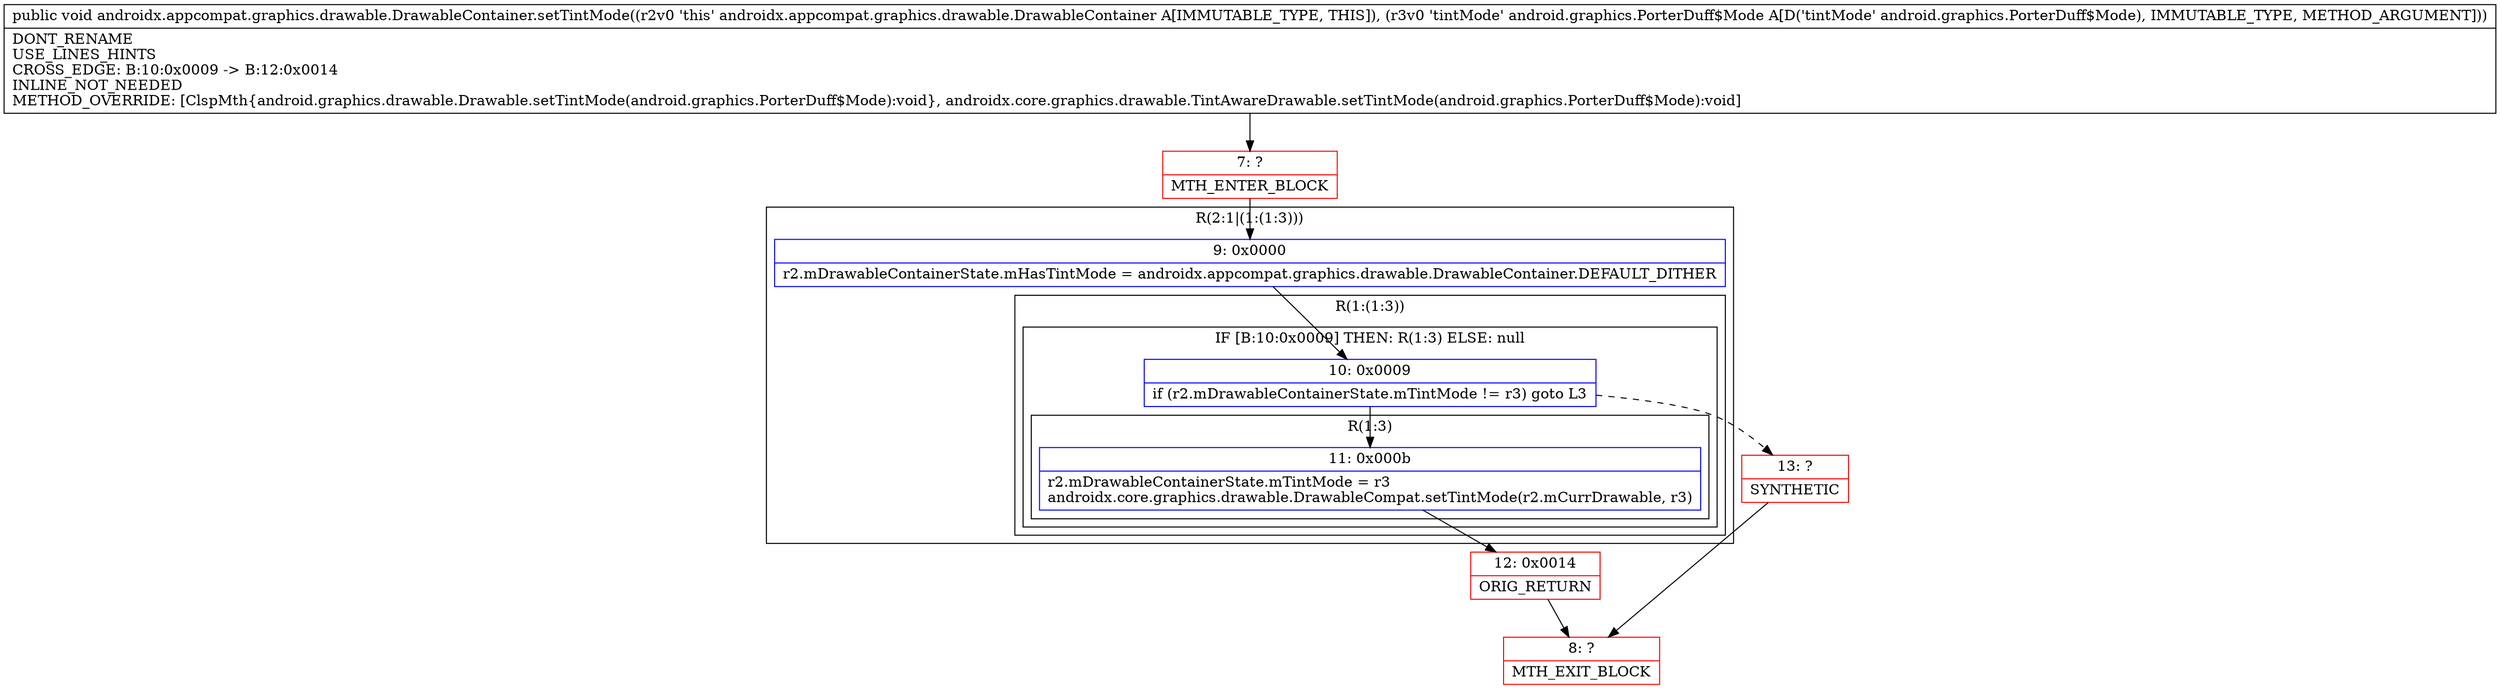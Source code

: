 digraph "CFG forandroidx.appcompat.graphics.drawable.DrawableContainer.setTintMode(Landroid\/graphics\/PorterDuff$Mode;)V" {
subgraph cluster_Region_1799900580 {
label = "R(2:1|(1:(1:3)))";
node [shape=record,color=blue];
Node_9 [shape=record,label="{9\:\ 0x0000|r2.mDrawableContainerState.mHasTintMode = androidx.appcompat.graphics.drawable.DrawableContainer.DEFAULT_DITHER\l}"];
subgraph cluster_Region_1795339949 {
label = "R(1:(1:3))";
node [shape=record,color=blue];
subgraph cluster_IfRegion_487213944 {
label = "IF [B:10:0x0009] THEN: R(1:3) ELSE: null";
node [shape=record,color=blue];
Node_10 [shape=record,label="{10\:\ 0x0009|if (r2.mDrawableContainerState.mTintMode != r3) goto L3\l}"];
subgraph cluster_Region_1496255958 {
label = "R(1:3)";
node [shape=record,color=blue];
Node_11 [shape=record,label="{11\:\ 0x000b|r2.mDrawableContainerState.mTintMode = r3\landroidx.core.graphics.drawable.DrawableCompat.setTintMode(r2.mCurrDrawable, r3)\l}"];
}
}
}
}
Node_7 [shape=record,color=red,label="{7\:\ ?|MTH_ENTER_BLOCK\l}"];
Node_12 [shape=record,color=red,label="{12\:\ 0x0014|ORIG_RETURN\l}"];
Node_8 [shape=record,color=red,label="{8\:\ ?|MTH_EXIT_BLOCK\l}"];
Node_13 [shape=record,color=red,label="{13\:\ ?|SYNTHETIC\l}"];
MethodNode[shape=record,label="{public void androidx.appcompat.graphics.drawable.DrawableContainer.setTintMode((r2v0 'this' androidx.appcompat.graphics.drawable.DrawableContainer A[IMMUTABLE_TYPE, THIS]), (r3v0 'tintMode' android.graphics.PorterDuff$Mode A[D('tintMode' android.graphics.PorterDuff$Mode), IMMUTABLE_TYPE, METHOD_ARGUMENT]))  | DONT_RENAME\lUSE_LINES_HINTS\lCROSS_EDGE: B:10:0x0009 \-\> B:12:0x0014\lINLINE_NOT_NEEDED\lMETHOD_OVERRIDE: [ClspMth\{android.graphics.drawable.Drawable.setTintMode(android.graphics.PorterDuff$Mode):void\}, androidx.core.graphics.drawable.TintAwareDrawable.setTintMode(android.graphics.PorterDuff$Mode):void]\l}"];
MethodNode -> Node_7;Node_9 -> Node_10;
Node_10 -> Node_11;
Node_10 -> Node_13[style=dashed];
Node_11 -> Node_12;
Node_7 -> Node_9;
Node_12 -> Node_8;
Node_13 -> Node_8;
}

